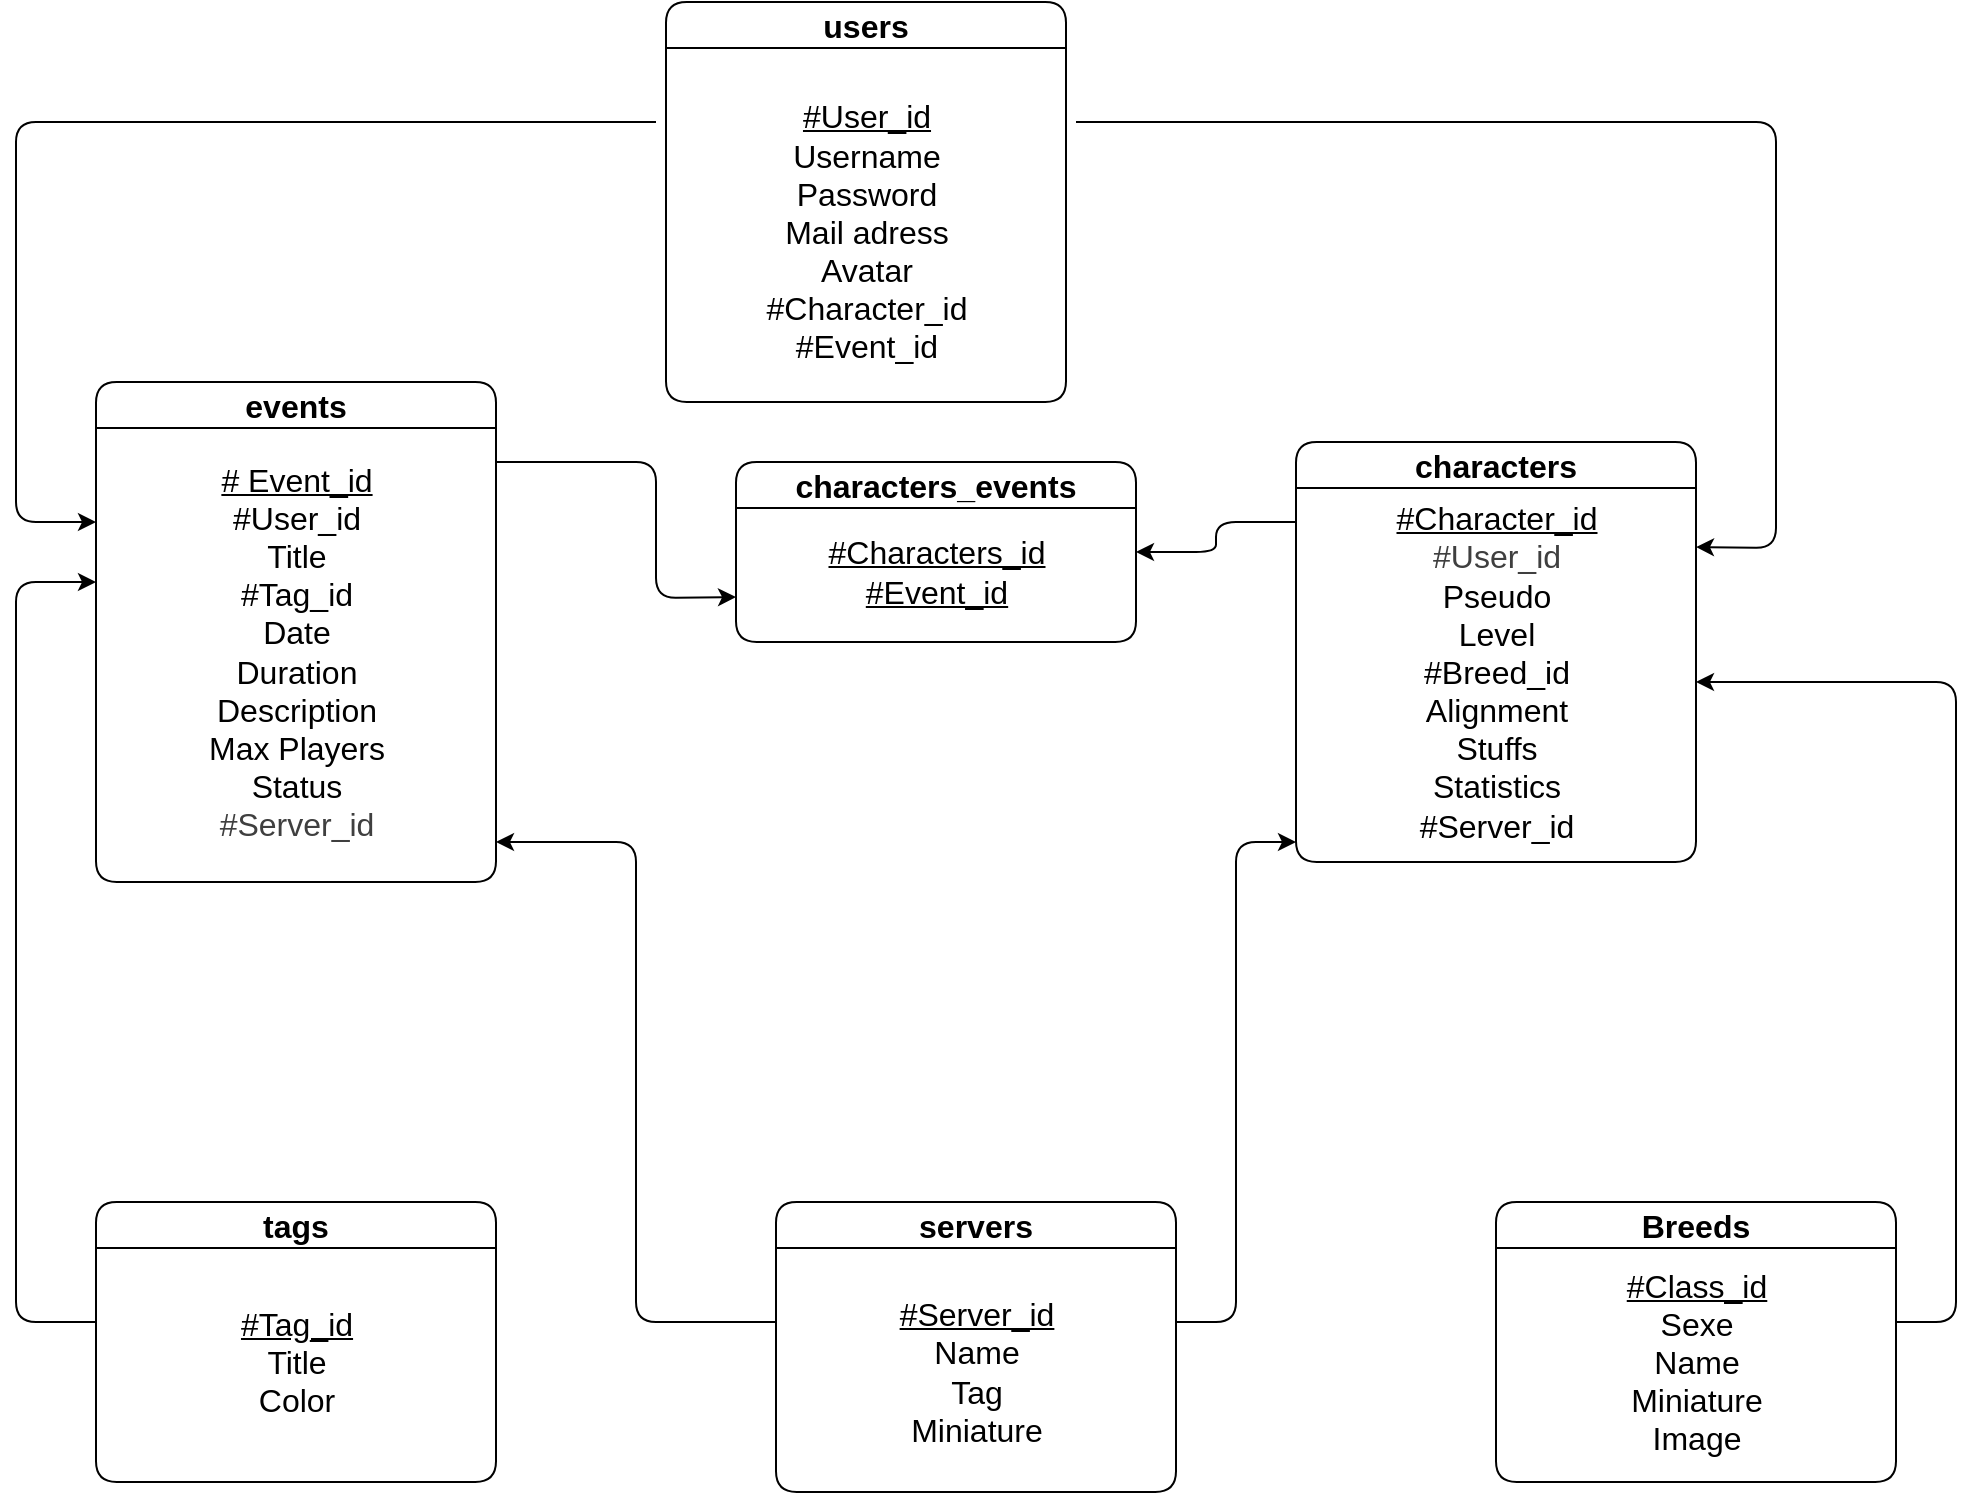 <mxfile>
    <diagram id="jtF6xPpKGA2alfhUz21c" name="Page-1">
        <mxGraphModel dx="1122" dy="782" grid="1" gridSize="10" guides="1" tooltips="1" connect="1" arrows="1" fold="1" page="1" pageScale="1" pageWidth="1169" pageHeight="827" math="0" shadow="0">
            <root>
                <mxCell id="0"/>
                <mxCell id="1" parent="0"/>
                <mxCell id="58" style="edgeStyle=none;html=1;" parent="1" edge="1">
                    <mxGeometry relative="1" as="geometry">
                        <mxPoint x="800" y="460" as="targetPoint"/>
                        <mxPoint x="740" y="700" as="sourcePoint"/>
                        <Array as="points">
                            <mxPoint x="770" y="700"/>
                            <mxPoint x="770" y="460"/>
                        </Array>
                    </mxGeometry>
                </mxCell>
                <mxCell id="61" style="edgeStyle=none;html=1;entryX=1;entryY=0.5;entryDx=0;entryDy=0;" parent="1" target="59" edge="1">
                    <mxGeometry relative="1" as="geometry">
                        <mxPoint x="800" y="300" as="sourcePoint"/>
                        <Array as="points">
                            <mxPoint x="760" y="300"/>
                            <mxPoint x="760" y="315"/>
                        </Array>
                    </mxGeometry>
                </mxCell>
                <mxCell id="69" style="edgeStyle=none;html=1;exitX=1;exitY=0.25;exitDx=0;exitDy=0;entryX=1;entryY=0.25;entryDx=0;entryDy=0;" parent="1" target="2" edge="1">
                    <mxGeometry relative="1" as="geometry">
                        <mxPoint x="690" y="100" as="sourcePoint"/>
                        <Array as="points">
                            <mxPoint x="1040" y="100"/>
                            <mxPoint x="1040" y="313"/>
                        </Array>
                    </mxGeometry>
                </mxCell>
                <mxCell id="2" value="&lt;span style=&quot;font-size: 16px;&quot;&gt;characters&lt;/span&gt;" style="swimlane;whiteSpace=wrap;html=1;fillColor=#FFFFFF;rounded=1;shadow=0;glass=0;swimlaneLine=1;separatorColor=none;" parent="1" vertex="1">
                    <mxGeometry x="800" y="260" width="200" height="210" as="geometry"/>
                </mxCell>
                <mxCell id="4" value="&lt;div&gt;&lt;span style=&quot;font-size: 16px;&quot;&gt;&lt;u&gt;#Character_id&lt;/u&gt;&lt;/span&gt;&lt;/div&gt;&lt;div&gt;&lt;span style=&quot;color: rgb(63, 63, 63); font-size: 16px;&quot;&gt;#User_id&lt;/span&gt;&lt;span style=&quot;font-size: 16px;&quot;&gt;&lt;u&gt;&lt;br&gt;&lt;/u&gt;&lt;/span&gt;&lt;/div&gt;&lt;div&gt;&lt;span style=&quot;font-size: 16px;&quot;&gt;Pseudo&lt;/span&gt;&lt;/div&gt;&lt;div&gt;&lt;span style=&quot;font-size: 16px;&quot;&gt;Level&lt;/span&gt;&lt;/div&gt;&lt;div&gt;&lt;span style=&quot;font-size: 16px;&quot;&gt;#Breed_id&lt;/span&gt;&lt;/div&gt;&lt;div&gt;&lt;span style=&quot;font-size: 16px;&quot;&gt;Alignment&lt;/span&gt;&lt;/div&gt;&lt;div&gt;&lt;span style=&quot;font-size: 16px;&quot;&gt;Stuffs&lt;/span&gt;&lt;/div&gt;&lt;div&gt;&lt;span style=&quot;font-size: 16px;&quot;&gt;Statistics&lt;/span&gt;&lt;/div&gt;&lt;div&gt;&lt;span style=&quot;font-size: 16px;&quot;&gt;#Server_id&lt;/span&gt;&lt;/div&gt;" style="text;html=1;align=center;verticalAlign=middle;resizable=0;points=[];autosize=1;strokeColor=none;fillColor=none;" parent="2" vertex="1">
                    <mxGeometry x="40" y="20" width="120" height="190" as="geometry"/>
                </mxCell>
                <mxCell id="5" value="&lt;font style=&quot;font-size: 16px;&quot;&gt;users&lt;/font&gt;" style="swimlane;whiteSpace=wrap;html=1;rounded=1;" parent="1" vertex="1">
                    <mxGeometry x="485" y="40" width="200" height="200" as="geometry"/>
                </mxCell>
                <mxCell id="6" value="&lt;font style=&quot;font-size: 16px;&quot;&gt;&lt;u&gt;#User_id&lt;/u&gt;&lt;/font&gt;&lt;div&gt;&lt;font size=&quot;3&quot; style=&quot;&quot;&gt;Username&lt;/font&gt;&lt;/div&gt;&lt;div&gt;&lt;font size=&quot;3&quot; style=&quot;&quot;&gt;Password&lt;/font&gt;&lt;/div&gt;&lt;div&gt;&lt;font size=&quot;3&quot; style=&quot;&quot;&gt;Mail adress&lt;/font&gt;&lt;/div&gt;&lt;div&gt;&lt;font size=&quot;3&quot; style=&quot;&quot;&gt;Avatar&lt;/font&gt;&lt;/div&gt;&lt;div&gt;&lt;font size=&quot;3&quot; style=&quot;&quot;&gt;#Character_id&lt;/font&gt;&lt;/div&gt;&lt;div&gt;&lt;font size=&quot;3&quot; style=&quot;&quot;&gt;#Event_id&lt;/font&gt;&lt;/div&gt;" style="text;html=1;align=center;verticalAlign=middle;resizable=0;points=[];autosize=1;strokeColor=none;fillColor=none;" parent="5" vertex="1">
                    <mxGeometry x="40" y="40" width="120" height="150" as="geometry"/>
                </mxCell>
                <mxCell id="62" style="edgeStyle=none;html=1;entryX=0;entryY=0.75;entryDx=0;entryDy=0;" parent="1" target="59" edge="1">
                    <mxGeometry relative="1" as="geometry">
                        <mxPoint x="400" y="270" as="sourcePoint"/>
                        <Array as="points">
                            <mxPoint x="480" y="270"/>
                            <mxPoint x="480" y="338"/>
                        </Array>
                    </mxGeometry>
                </mxCell>
                <mxCell id="70" style="edgeStyle=none;html=1;" parent="1" edge="1">
                    <mxGeometry relative="1" as="geometry">
                        <mxPoint x="200" y="300" as="targetPoint"/>
                        <mxPoint x="480" y="100" as="sourcePoint"/>
                        <Array as="points">
                            <mxPoint x="160" y="100"/>
                            <mxPoint x="160" y="300"/>
                        </Array>
                    </mxGeometry>
                </mxCell>
                <mxCell id="7" value="&lt;font style=&quot;font-size: 16px;&quot;&gt;events&lt;/font&gt;" style="swimlane;whiteSpace=wrap;html=1;rounded=1;startSize=23;" parent="1" vertex="1">
                    <mxGeometry x="200" y="230" width="200" height="250" as="geometry"/>
                </mxCell>
                <mxCell id="8" value="&lt;span style=&quot;font-size: 16px;&quot;&gt;&lt;u&gt;# Event_id&lt;/u&gt;&lt;/span&gt;&lt;div&gt;&lt;span style=&quot;font-size: 16px;&quot;&gt;#User_id&lt;br&gt;&lt;/span&gt;&lt;div&gt;&lt;span style=&quot;font-size: 16px;&quot;&gt;Title&lt;/span&gt;&lt;/div&gt;&lt;div&gt;&lt;span style=&quot;font-size: 16px;&quot;&gt;#Tag_id&lt;/span&gt;&lt;/div&gt;&lt;div&gt;&lt;span style=&quot;font-size: 16px; background-color: transparent;&quot;&gt;Date&lt;/span&gt;&lt;br&gt;&lt;/div&gt;&lt;div&gt;&lt;span style=&quot;font-size: 16px;&quot;&gt;Duration&lt;/span&gt;&lt;/div&gt;&lt;div&gt;&lt;span style=&quot;font-size: 16px;&quot;&gt;Description&lt;/span&gt;&lt;/div&gt;&lt;div&gt;&lt;span style=&quot;font-size: 16px;&quot;&gt;Max Players&lt;/span&gt;&lt;/div&gt;&lt;div&gt;&lt;span style=&quot;font-size: 16px;&quot;&gt;Status&lt;/span&gt;&lt;/div&gt;&lt;div&gt;&lt;span style=&quot;color: rgb(63, 63, 63); font-size: 16px;&quot;&gt;#Server_id&lt;/span&gt;&lt;/div&gt;&lt;/div&gt;" style="text;html=1;align=center;verticalAlign=middle;resizable=0;points=[];autosize=1;strokeColor=none;fillColor=none;" parent="7" vertex="1">
                    <mxGeometry x="45" y="30" width="110" height="210" as="geometry"/>
                </mxCell>
                <mxCell id="72" style="edgeStyle=none;html=1;" parent="1" edge="1">
                    <mxGeometry relative="1" as="geometry">
                        <mxPoint x="200" y="330" as="targetPoint"/>
                        <mxPoint x="200" y="700" as="sourcePoint"/>
                        <Array as="points">
                            <mxPoint x="160" y="700"/>
                            <mxPoint x="160" y="330"/>
                        </Array>
                    </mxGeometry>
                </mxCell>
                <mxCell id="9" value="&lt;font style=&quot;font-size: 16px;&quot;&gt;tags&lt;/font&gt;" style="swimlane;whiteSpace=wrap;html=1;rounded=1;" parent="1" vertex="1">
                    <mxGeometry x="200" y="640" width="200" height="140" as="geometry"/>
                </mxCell>
                <mxCell id="10" value="&lt;span style=&quot;font-size: 16px;&quot;&gt;&lt;u&gt;#Tag_id&lt;/u&gt;&lt;/span&gt;&lt;div&gt;&lt;span style=&quot;font-size: 16px;&quot;&gt;Title&lt;/span&gt;&lt;/div&gt;&lt;div&gt;&lt;span style=&quot;font-size: 16px;&quot;&gt;Color&lt;/span&gt;&lt;/div&gt;" style="text;html=1;align=center;verticalAlign=middle;resizable=0;points=[];autosize=1;strokeColor=none;fillColor=none;" parent="9" vertex="1">
                    <mxGeometry x="60" y="45" width="80" height="70" as="geometry"/>
                </mxCell>
                <mxCell id="73" style="edgeStyle=none;html=1;" parent="1" edge="1">
                    <mxGeometry relative="1" as="geometry">
                        <mxPoint x="1000" y="380" as="targetPoint"/>
                        <mxPoint x="1100" y="700" as="sourcePoint"/>
                        <Array as="points">
                            <mxPoint x="1130" y="700"/>
                            <mxPoint x="1130" y="380"/>
                        </Array>
                    </mxGeometry>
                </mxCell>
                <mxCell id="11" value="&lt;font style=&quot;font-size: 16px;&quot;&gt;Breeds&lt;/font&gt;" style="swimlane;whiteSpace=wrap;html=1;rounded=1;" parent="1" vertex="1">
                    <mxGeometry x="900" y="640" width="200" height="140" as="geometry"/>
                </mxCell>
                <mxCell id="12" value="&lt;span style=&quot;font-size: 16px;&quot;&gt;&lt;u&gt;#Class_id&lt;/u&gt;&lt;/span&gt;&lt;div&gt;&lt;span style=&quot;font-size: 16px;&quot;&gt;Sexe&lt;/span&gt;&lt;/div&gt;&lt;div&gt;&lt;span style=&quot;font-size: 16px;&quot;&gt;Name&lt;/span&gt;&lt;/div&gt;&lt;div&gt;&lt;span style=&quot;font-size: 16px;&quot;&gt;Miniature&lt;/span&gt;&lt;/div&gt;&lt;div&gt;&lt;span style=&quot;font-size: 16px;&quot;&gt;Image&lt;/span&gt;&lt;/div&gt;" style="text;html=1;align=center;verticalAlign=middle;resizable=0;points=[];autosize=1;strokeColor=none;fillColor=none;" parent="11" vertex="1">
                    <mxGeometry x="55" y="25" width="90" height="110" as="geometry"/>
                </mxCell>
                <mxCell id="13" value="&lt;font style=&quot;font-size: 16px;&quot;&gt;servers&lt;/font&gt;" style="swimlane;whiteSpace=wrap;html=1;startSize=23;rounded=1;fillStyle=auto;fillColor=default;" parent="1" vertex="1">
                    <mxGeometry x="540" y="640" width="200" height="145" as="geometry"/>
                </mxCell>
                <mxCell id="14" value="&lt;span style=&quot;font-size: 16px;&quot;&gt;&lt;u&gt;#Server_id&lt;/u&gt;&lt;/span&gt;&lt;div&gt;&lt;span style=&quot;font-size: 16px;&quot;&gt;Name&lt;/span&gt;&lt;/div&gt;&lt;div&gt;&lt;span style=&quot;font-size: 16px;&quot;&gt;Tag&lt;/span&gt;&lt;/div&gt;&lt;div&gt;&lt;span style=&quot;font-size: 16px;&quot;&gt;Miniature&lt;/span&gt;&lt;/div&gt;" style="text;html=1;align=center;verticalAlign=middle;resizable=0;points=[];autosize=1;strokeColor=none;fillColor=none;" parent="13" vertex="1">
                    <mxGeometry x="50" y="40" width="100" height="90" as="geometry"/>
                </mxCell>
                <mxCell id="56" style="edgeStyle=none;html=1;" parent="1" edge="1">
                    <mxGeometry relative="1" as="geometry">
                        <mxPoint x="540" y="700" as="sourcePoint"/>
                        <mxPoint x="400" y="460" as="targetPoint"/>
                        <Array as="points">
                            <mxPoint x="470" y="700"/>
                            <mxPoint x="470" y="460"/>
                        </Array>
                    </mxGeometry>
                </mxCell>
                <mxCell id="59" value="&lt;font style=&quot;font-size: 16px;&quot;&gt;characters_events&lt;/font&gt;" style="swimlane;whiteSpace=wrap;html=1;rounded=1;" parent="1" vertex="1">
                    <mxGeometry x="520" y="270" width="200" height="90" as="geometry"/>
                </mxCell>
                <mxCell id="60" value="&lt;span style=&quot;font-size: 16px;&quot;&gt;&lt;u&gt;#Characters_id&lt;/u&gt;&lt;/span&gt;&lt;div&gt;&lt;span style=&quot;font-size: 16px;&quot;&gt;&lt;u&gt;#Event_id&lt;/u&gt;&lt;/span&gt;&lt;/div&gt;" style="text;html=1;align=center;verticalAlign=middle;resizable=0;points=[];autosize=1;strokeColor=none;fillColor=none;" parent="59" vertex="1">
                    <mxGeometry x="35" y="30" width="130" height="50" as="geometry"/>
                </mxCell>
            </root>
        </mxGraphModel>
    </diagram>
</mxfile>